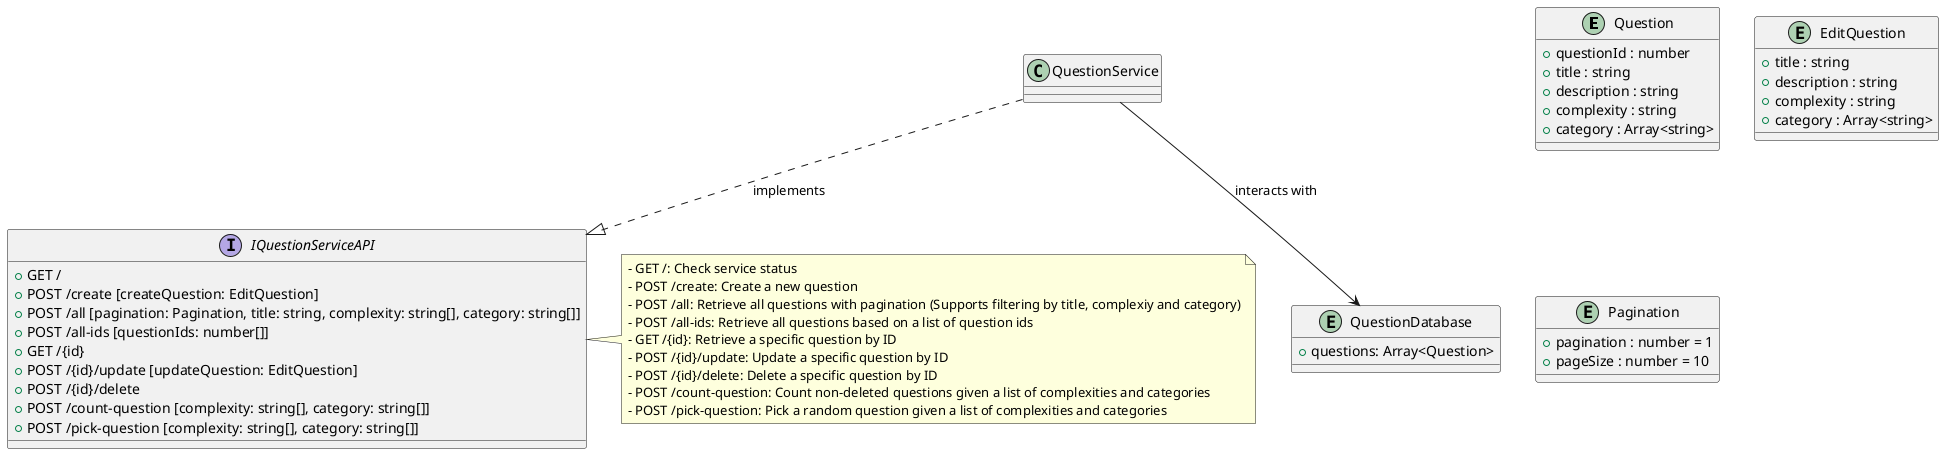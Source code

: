 @startuml Question Service

entity Question {
  + questionId : number
  + title : string
  + description : string
  + complexity : string
  + category : Array<string>
}

entity EditQuestion {
  + title : string
  + description : string
  + complexity : string
  + category : Array<string>
}

entity Pagination {
  + pagination : number = 1
  + pageSize : number = 10
}

interface IQuestionServiceAPI {
  + GET /
  + POST /create [createQuestion: EditQuestion]
  + POST /all [pagination: Pagination, title: string, complexity: string[], category: string[]]
  + POST /all-ids [questionIds: number[]]
  + GET /{id}
  + POST /{id}/update [updateQuestion: EditQuestion]
  + POST /{id}/delete
  + POST /count-question [complexity: string[], category: string[]]
  + POST /pick-question [complexity: string[], category: string[]]
}

note right of IQuestionServiceAPI
  - GET /: Check service status
  - POST /create: Create a new question
  - POST /all: Retrieve all questions with pagination (Supports filtering by title, complexiy and category)
  - POST /all-ids: Retrieve all questions based on a list of question ids
  - GET /{id}: Retrieve a specific question by ID
  - POST /{id}/update: Update a specific question by ID
  - POST /{id}/delete: Delete a specific question by ID
  - POST /count-question: Count non-deleted questions given a list of complexities and categories
  - POST /pick-question: Pick a random question given a list of complexities and categories
end note

class QuestionService {
}

entity QuestionDatabase {
  + questions: Array<Question>
}

QuestionService ..|> IQuestionServiceAPI : implements
QuestionService --> QuestionDatabase : interacts with

@enduml